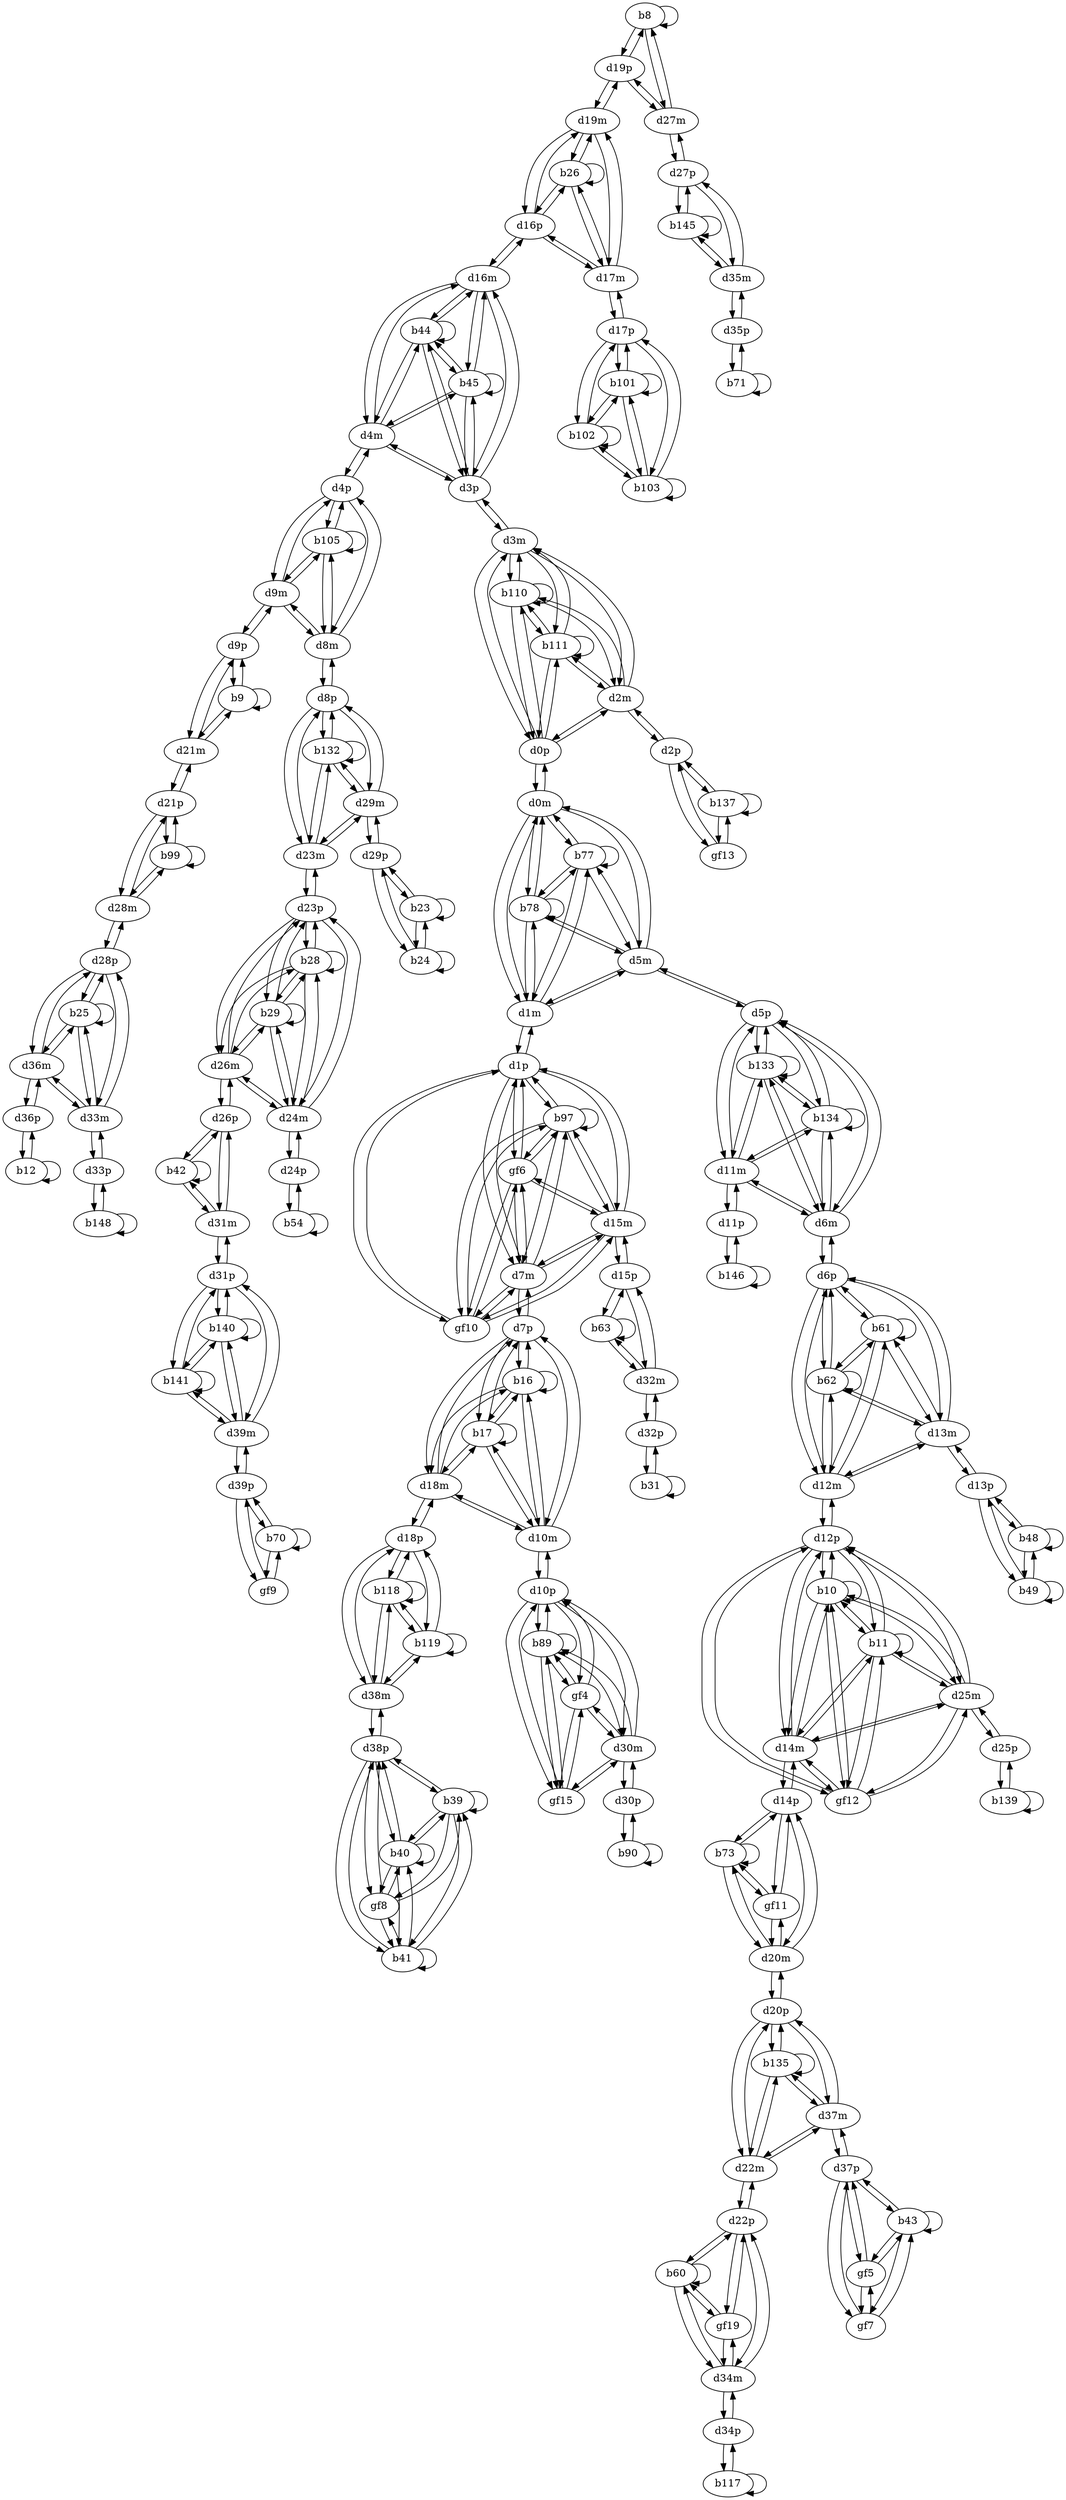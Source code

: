 digraph G {
  b8;
  b9;
  b10;
  b11;
  gf12;
  b12;
  b16;
  b17;
  b23;
  b24;
  b25;
  b26;
  b28;
  b29;
  b31;
  b39;
  b40;
  b41;
  gf8;
  b42;
  b43;
  gf5;
  gf7;
  b44;
  b45;
  b48;
  b49;
  b54;
  b60;
  gf19;
  b61;
  b62;
  b63;
  b70;
  gf9;
  b71;
  b73;
  gf11;
  b77;
  b78;
  b89;
  gf4;
  gf15;
  b90;
  b97;
  gf6;
  gf10;
  b99;
  b101;
  b102;
  b103;
  b105;
  b110;
  b111;
  b117;
  b118;
  b119;
  b132;
  b133;
  b134;
  b135;
  b137;
  gf13;
  b139;
  b140;
  b141;
  b145;
  b146;
  b148;
  d0m;
  d0p;
  d1m;
  d1p;
  d2m;
  d2p;
  d3m;
  d3p;
  d4m;
  d4p;
  d5m;
  d5p;
  d6m;
  d6p;
  d7m;
  d7p;
  d8m;
  d8p;
  d9m;
  d9p;
  d10m;
  d10p;
  d11m;
  d11p;
  d12m;
  d12p;
  d13m;
  d13p;
  d14m;
  d14p;
  d15m;
  d15p;
  d16m;
  d16p;
  d17m;
  d17p;
  d18m;
  d18p;
  d19m;
  d19p;
  d20m;
  d20p;
  d21m;
  d21p;
  d22m;
  d22p;
  d23m;
  d23p;
  d24m;
  d24p;
  d25m;
  d25p;
  d26m;
  d26p;
  d27m;
  d27p;
  d28m;
  d28p;
  d29m;
  d29p;
  d30m;
  d30p;
  d31m;
  d31p;
  d32m;
  d32p;
  d33m;
  d33p;
  d34m;
  d34p;
  d35m;
  d35p;
  d36m;
  d36p;
  d37m;
  d37p;
  d38m;
  d38p;
  d39m;
  d39p;
  b8 -> b8;
  b9 -> b9;
  b10 -> b10;
  b10 -> b11;
  b10 -> gf12;
  b11 -> b10;
  b11 -> b11;
  b11 -> gf12;
  gf12 -> b10;
  gf12 -> b11;
  b12 -> b12;
  b16 -> b16;
  b16 -> b17;
  b17 -> b16;
  b17 -> b17;
  b23 -> b23;
  b23 -> b24;
  b24 -> b23;
  b24 -> b24;
  b25 -> b25;
  b26 -> b26;
  b28 -> b28;
  b28 -> b29;
  b29 -> b28;
  b29 -> b29;
  b31 -> b31;
  b39 -> b39;
  b39 -> b40;
  b39 -> b41;
  b39 -> gf8;
  b40 -> b39;
  b40 -> b40;
  b40 -> b41;
  b40 -> gf8;
  b41 -> b39;
  b41 -> b40;
  b41 -> b41;
  b41 -> gf8;
  gf8 -> b39;
  gf8 -> b40;
  gf8 -> b41;
  b42 -> b42;
  b43 -> b43;
  b43 -> gf5;
  b43 -> gf7;
  gf5 -> b43;
  gf5 -> gf7;
  gf7 -> b43;
  gf7 -> gf5;
  b44 -> b44;
  b44 -> b45;
  b45 -> b44;
  b45 -> b45;
  b48 -> b48;
  b48 -> b49;
  b49 -> b48;
  b49 -> b49;
  b54 -> b54;
  b60 -> b60;
  b60 -> gf19;
  gf19 -> b60;
  b61 -> b61;
  b61 -> b62;
  b62 -> b61;
  b62 -> b62;
  b63 -> b63;
  b70 -> b70;
  b70 -> gf9;
  gf9 -> b70;
  b71 -> b71;
  b73 -> b73;
  b73 -> gf11;
  gf11 -> b73;
  b77 -> b77;
  b77 -> b78;
  b78 -> b77;
  b78 -> b78;
  b89 -> b89;
  b89 -> gf4;
  b89 -> gf15;
  gf4 -> b89;
  gf4 -> gf15;
  gf15 -> b89;
  gf15 -> gf4;
  b90 -> b90;
  b97 -> b97;
  b97 -> gf6;
  b97 -> gf10;
  gf6 -> b97;
  gf6 -> gf10;
  gf10 -> b97;
  gf10 -> gf6;
  b99 -> b99;
  b101 -> b101;
  b101 -> b102;
  b101 -> b103;
  b102 -> b101;
  b102 -> b102;
  b102 -> b103;
  b103 -> b101;
  b103 -> b102;
  b103 -> b103;
  b105 -> b105;
  b110 -> b110;
  b110 -> b111;
  b111 -> b110;
  b111 -> b111;
  b117 -> b117;
  b118 -> b118;
  b118 -> b119;
  b119 -> b118;
  b119 -> b119;
  b132 -> b132;
  b133 -> b133;
  b133 -> b134;
  b134 -> b133;
  b134 -> b134;
  b135 -> b135;
  b137 -> b137;
  b137 -> gf13;
  gf13 -> b137;
  b139 -> b139;
  b140 -> b140;
  b140 -> b141;
  b141 -> b140;
  b141 -> b141;
  b145 -> b145;
  b146 -> b146;
  b148 -> b148;
  d0m -> d0p;
  d0p -> d0m;
  b77 -> d0m;
  d0m -> b77;
  b78 -> d0m;
  d0m -> b78;
  b110 -> d0p;
  d0p -> b110;
  b111 -> d0p;
  d0p -> b111;
  d1m -> d1p;
  d1p -> d1m;
  b77 -> d1m;
  d1m -> b77;
  b78 -> d1m;
  d1m -> b78;
  b97 -> d1p;
  d1p -> b97;
  gf6 -> d1p;
  d1p -> gf6;
  gf10 -> d1p;
  d1p -> gf10;
  d2m -> d2p;
  d2p -> d2m;
  b110 -> d2m;
  d2m -> b110;
  b111 -> d2m;
  d2m -> b111;
  b137 -> d2p;
  d2p -> b137;
  gf13 -> d2p;
  d2p -> gf13;
  d3m -> d3p;
  d3p -> d3m;
  b110 -> d3m;
  d3m -> b110;
  b111 -> d3m;
  d3m -> b111;
  b44 -> d3p;
  d3p -> b44;
  b45 -> d3p;
  d3p -> b45;
  d4m -> d4p;
  d4p -> d4m;
  b44 -> d4m;
  d4m -> b44;
  b45 -> d4m;
  d4m -> b45;
  b105 -> d4p;
  d4p -> b105;
  d5m -> d5p;
  d5p -> d5m;
  b77 -> d5m;
  d5m -> b77;
  b78 -> d5m;
  d5m -> b78;
  b133 -> d5p;
  d5p -> b133;
  b134 -> d5p;
  d5p -> b134;
  d6m -> d6p;
  d6p -> d6m;
  b133 -> d6m;
  d6m -> b133;
  b134 -> d6m;
  d6m -> b134;
  b61 -> d6p;
  d6p -> b61;
  b62 -> d6p;
  d6p -> b62;
  d7m -> d7p;
  d7p -> d7m;
  b97 -> d7m;
  d7m -> b97;
  gf6 -> d7m;
  d7m -> gf6;
  gf10 -> d7m;
  d7m -> gf10;
  b16 -> d7p;
  d7p -> b16;
  b17 -> d7p;
  d7p -> b17;
  d8m -> d8p;
  d8p -> d8m;
  b105 -> d8m;
  d8m -> b105;
  b132 -> d8p;
  d8p -> b132;
  d9m -> d9p;
  d9p -> d9m;
  b105 -> d9m;
  d9m -> b105;
  b9 -> d9p;
  d9p -> b9;
  d10m -> d10p;
  d10p -> d10m;
  b16 -> d10m;
  d10m -> b16;
  b17 -> d10m;
  d10m -> b17;
  b89 -> d10p;
  d10p -> b89;
  gf4 -> d10p;
  d10p -> gf4;
  gf15 -> d10p;
  d10p -> gf15;
  d11m -> d11p;
  d11p -> d11m;
  b133 -> d11m;
  d11m -> b133;
  b134 -> d11m;
  d11m -> b134;
  b146 -> d11p;
  d11p -> b146;
  d12m -> d12p;
  d12p -> d12m;
  b61 -> d12m;
  d12m -> b61;
  b62 -> d12m;
  d12m -> b62;
  b10 -> d12p;
  d12p -> b10;
  b11 -> d12p;
  d12p -> b11;
  gf12 -> d12p;
  d12p -> gf12;
  d13m -> d13p;
  d13p -> d13m;
  b61 -> d13m;
  d13m -> b61;
  b62 -> d13m;
  d13m -> b62;
  b48 -> d13p;
  d13p -> b48;
  b49 -> d13p;
  d13p -> b49;
  d14m -> d14p;
  d14p -> d14m;
  b10 -> d14m;
  d14m -> b10;
  b11 -> d14m;
  d14m -> b11;
  gf12 -> d14m;
  d14m -> gf12;
  b73 -> d14p;
  d14p -> b73;
  gf11 -> d14p;
  d14p -> gf11;
  d15m -> d15p;
  d15p -> d15m;
  b97 -> d15m;
  d15m -> b97;
  gf6 -> d15m;
  d15m -> gf6;
  gf10 -> d15m;
  d15m -> gf10;
  b63 -> d15p;
  d15p -> b63;
  d16m -> d16p;
  d16p -> d16m;
  b44 -> d16m;
  d16m -> b44;
  b45 -> d16m;
  d16m -> b45;
  b26 -> d16p;
  d16p -> b26;
  d17m -> d17p;
  d17p -> d17m;
  b26 -> d17m;
  d17m -> b26;
  b101 -> d17p;
  d17p -> b101;
  b102 -> d17p;
  d17p -> b102;
  b103 -> d17p;
  d17p -> b103;
  d18m -> d18p;
  d18p -> d18m;
  b16 -> d18m;
  d18m -> b16;
  b17 -> d18m;
  d18m -> b17;
  b118 -> d18p;
  d18p -> b118;
  b119 -> d18p;
  d18p -> b119;
  d19m -> d19p;
  d19p -> d19m;
  b26 -> d19m;
  d19m -> b26;
  b8 -> d19p;
  d19p -> b8;
  d20m -> d20p;
  d20p -> d20m;
  b73 -> d20m;
  d20m -> b73;
  gf11 -> d20m;
  d20m -> gf11;
  b135 -> d20p;
  d20p -> b135;
  d21m -> d21p;
  d21p -> d21m;
  b9 -> d21m;
  d21m -> b9;
  b99 -> d21p;
  d21p -> b99;
  d22m -> d22p;
  d22p -> d22m;
  b135 -> d22m;
  d22m -> b135;
  b60 -> d22p;
  d22p -> b60;
  gf19 -> d22p;
  d22p -> gf19;
  d23m -> d23p;
  d23p -> d23m;
  b132 -> d23m;
  d23m -> b132;
  b28 -> d23p;
  d23p -> b28;
  b29 -> d23p;
  d23p -> b29;
  d24m -> d24p;
  d24p -> d24m;
  b28 -> d24m;
  d24m -> b28;
  b29 -> d24m;
  d24m -> b29;
  b54 -> d24p;
  d24p -> b54;
  d25m -> d25p;
  d25p -> d25m;
  b10 -> d25m;
  d25m -> b10;
  b11 -> d25m;
  d25m -> b11;
  gf12 -> d25m;
  d25m -> gf12;
  b139 -> d25p;
  d25p -> b139;
  d26m -> d26p;
  d26p -> d26m;
  b28 -> d26m;
  d26m -> b28;
  b29 -> d26m;
  d26m -> b29;
  b42 -> d26p;
  d26p -> b42;
  d27m -> d27p;
  d27p -> d27m;
  b8 -> d27m;
  d27m -> b8;
  b145 -> d27p;
  d27p -> b145;
  d28m -> d28p;
  d28p -> d28m;
  b99 -> d28m;
  d28m -> b99;
  b25 -> d28p;
  d28p -> b25;
  d29m -> d29p;
  d29p -> d29m;
  b132 -> d29m;
  d29m -> b132;
  b23 -> d29p;
  d29p -> b23;
  b24 -> d29p;
  d29p -> b24;
  d30m -> d30p;
  d30p -> d30m;
  b89 -> d30m;
  d30m -> b89;
  gf4 -> d30m;
  d30m -> gf4;
  gf15 -> d30m;
  d30m -> gf15;
  b90 -> d30p;
  d30p -> b90;
  d31m -> d31p;
  d31p -> d31m;
  b42 -> d31m;
  d31m -> b42;
  b140 -> d31p;
  d31p -> b140;
  b141 -> d31p;
  d31p -> b141;
  d32m -> d32p;
  d32p -> d32m;
  b63 -> d32m;
  d32m -> b63;
  b31 -> d32p;
  d32p -> b31;
  d33m -> d33p;
  d33p -> d33m;
  b25 -> d33m;
  d33m -> b25;
  b148 -> d33p;
  d33p -> b148;
  d34m -> d34p;
  d34p -> d34m;
  b60 -> d34m;
  d34m -> b60;
  gf19 -> d34m;
  d34m -> gf19;
  b117 -> d34p;
  d34p -> b117;
  d35m -> d35p;
  d35p -> d35m;
  b145 -> d35m;
  d35m -> b145;
  b71 -> d35p;
  d35p -> b71;
  d36m -> d36p;
  d36p -> d36m;
  b25 -> d36m;
  d36m -> b25;
  b12 -> d36p;
  d36p -> b12;
  d37m -> d37p;
  d37p -> d37m;
  b135 -> d37m;
  d37m -> b135;
  b43 -> d37p;
  d37p -> b43;
  gf5 -> d37p;
  d37p -> gf5;
  gf7 -> d37p;
  d37p -> gf7;
  d38m -> d38p;
  d38p -> d38m;
  b118 -> d38m;
  d38m -> b118;
  b119 -> d38m;
  d38m -> b119;
  b39 -> d38p;
  d38p -> b39;
  b40 -> d38p;
  d38p -> b40;
  b41 -> d38p;
  d38p -> b41;
  gf8 -> d38p;
  d38p -> gf8;
  d39m -> d39p;
  d39p -> d39m;
  b140 -> d39m;
  d39m -> b140;
  b141 -> d39m;
  d39m -> b141;
  b70 -> d39p;
  d39p -> b70;
  gf9 -> d39p;
  d39p -> gf9;
  d19p -> d27m;
  d27m -> d19p;
  d9p -> d21m;
  d21m -> d9p;
  d12p -> d14m;
  d12p -> d25m;
  d14m -> d12p;
  d14m -> d25m;
  d25m -> d12p;
  d25m -> d14m;
  d7p -> d10m;
  d7p -> d18m;
  d10m -> d7p;
  d10m -> d18m;
  d18m -> d7p;
  d18m -> d10m;
  d28p -> d33m;
  d28p -> d36m;
  d33m -> d28p;
  d33m -> d36m;
  d36m -> d28p;
  d36m -> d33m;
  d16p -> d17m;
  d16p -> d19m;
  d17m -> d16p;
  d17m -> d19m;
  d19m -> d16p;
  d19m -> d17m;
  d23p -> d24m;
  d23p -> d26m;
  d24m -> d23p;
  d24m -> d26m;
  d26m -> d23p;
  d26m -> d24m;
  d26p -> d31m;
  d31m -> d26p;
  d3p -> d4m;
  d3p -> d16m;
  d4m -> d3p;
  d4m -> d16m;
  d16m -> d3p;
  d16m -> d4m;
  d22p -> d34m;
  d34m -> d22p;
  d6p -> d12m;
  d6p -> d13m;
  d12m -> d6p;
  d12m -> d13m;
  d13m -> d6p;
  d13m -> d12m;
  d15p -> d32m;
  d32m -> d15p;
  d14p -> d20m;
  d20m -> d14p;
  d0m -> d1m;
  d0m -> d5m;
  d1m -> d0m;
  d1m -> d5m;
  d5m -> d0m;
  d5m -> d1m;
  d10p -> d30m;
  d30m -> d10p;
  d1p -> d7m;
  d1p -> d15m;
  d7m -> d1p;
  d7m -> d15m;
  d15m -> d1p;
  d15m -> d7m;
  d21p -> d28m;
  d28m -> d21p;
  d4p -> d8m;
  d4p -> d9m;
  d8m -> d4p;
  d8m -> d9m;
  d9m -> d4p;
  d9m -> d8m;
  d0p -> d2m;
  d0p -> d3m;
  d2m -> d0p;
  d2m -> d3m;
  d3m -> d0p;
  d3m -> d2m;
  d18p -> d38m;
  d38m -> d18p;
  d8p -> d23m;
  d8p -> d29m;
  d23m -> d8p;
  d23m -> d29m;
  d29m -> d8p;
  d29m -> d23m;
  d5p -> d6m;
  d5p -> d11m;
  d6m -> d5p;
  d6m -> d11m;
  d11m -> d5p;
  d11m -> d6m;
  d20p -> d22m;
  d20p -> d37m;
  d22m -> d20p;
  d22m -> d37m;
  d37m -> d20p;
  d37m -> d22m;
  d31p -> d39m;
  d39m -> d31p;
  d27p -> d35m;
  d35m -> d27p;
}
